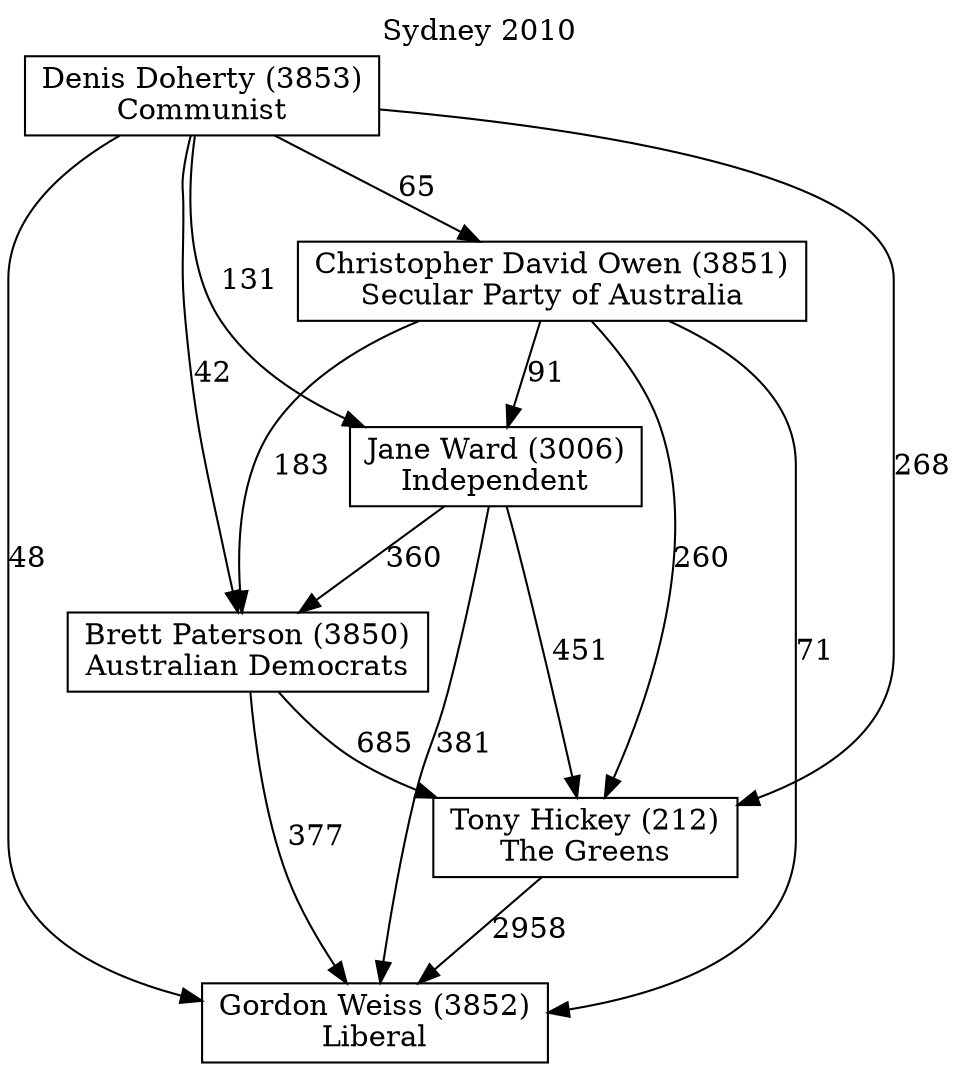 // House preference flow
digraph "Gordon Weiss (3852)_Sydney_2010" {
	graph [label="Sydney 2010" labelloc=t mclimit=10]
	node [shape=box]
	"Gordon Weiss (3852)" [label="Gordon Weiss (3852)
Liberal"]
	"Tony Hickey (212)" [label="Tony Hickey (212)
The Greens"]
	"Brett Paterson (3850)" [label="Brett Paterson (3850)
Australian Democrats"]
	"Jane Ward (3006)" [label="Jane Ward (3006)
Independent"]
	"Christopher David Owen (3851)" [label="Christopher David Owen (3851)
Secular Party of Australia"]
	"Denis Doherty (3853)" [label="Denis Doherty (3853)
Communist"]
	"Tony Hickey (212)" -> "Gordon Weiss (3852)" [label=2958]
	"Brett Paterson (3850)" -> "Tony Hickey (212)" [label=685]
	"Jane Ward (3006)" -> "Brett Paterson (3850)" [label=360]
	"Christopher David Owen (3851)" -> "Jane Ward (3006)" [label=91]
	"Denis Doherty (3853)" -> "Christopher David Owen (3851)" [label=65]
	"Brett Paterson (3850)" -> "Gordon Weiss (3852)" [label=377]
	"Jane Ward (3006)" -> "Gordon Weiss (3852)" [label=381]
	"Christopher David Owen (3851)" -> "Gordon Weiss (3852)" [label=71]
	"Denis Doherty (3853)" -> "Gordon Weiss (3852)" [label=48]
	"Denis Doherty (3853)" -> "Jane Ward (3006)" [label=131]
	"Christopher David Owen (3851)" -> "Brett Paterson (3850)" [label=183]
	"Denis Doherty (3853)" -> "Brett Paterson (3850)" [label=42]
	"Jane Ward (3006)" -> "Tony Hickey (212)" [label=451]
	"Christopher David Owen (3851)" -> "Tony Hickey (212)" [label=260]
	"Denis Doherty (3853)" -> "Tony Hickey (212)" [label=268]
}
